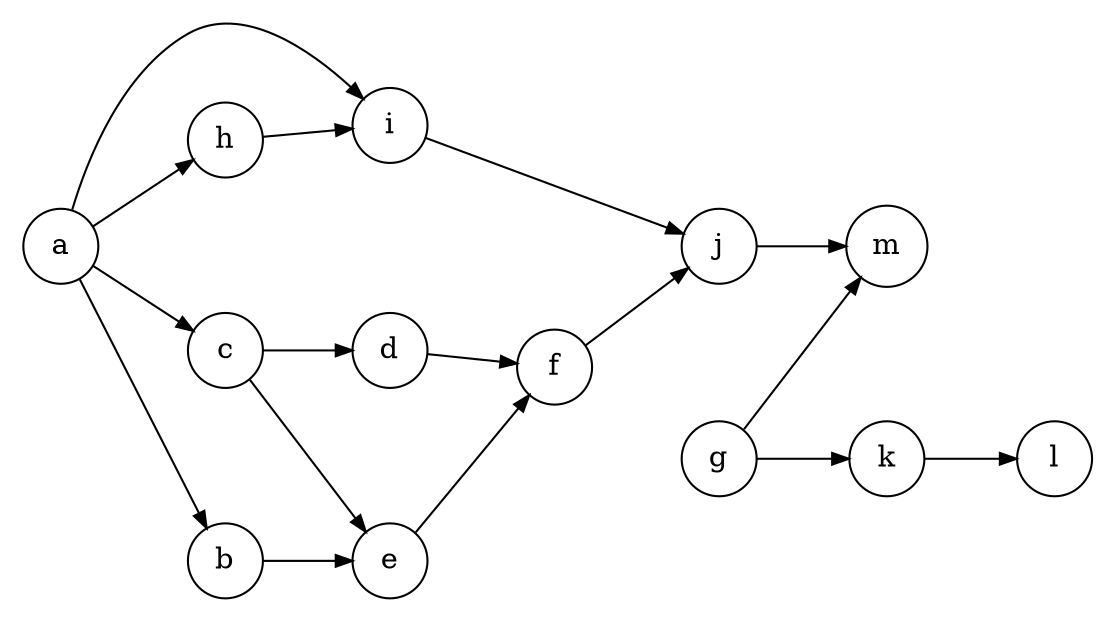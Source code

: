 
    digraph G {
    nodesep=0.9;
    ranksep=0.6;
    margin=0.1;
    rankdir=LR;
    node [shape=circle];
    edge [arrowsize=0.8];
    "f" -> "j";
"j" -> "m";
"e" -> "f";
"d" -> "f";
"i" -> "j";
"k" -> "l";
"c" -> "d";
"c" -> "e";
"a" -> "b";
"a" -> "c";
"a" -> "h";
"a" -> "i";
"h" -> "i";
"b" -> "e";
"g" -> "k";
"g" -> "m";

}